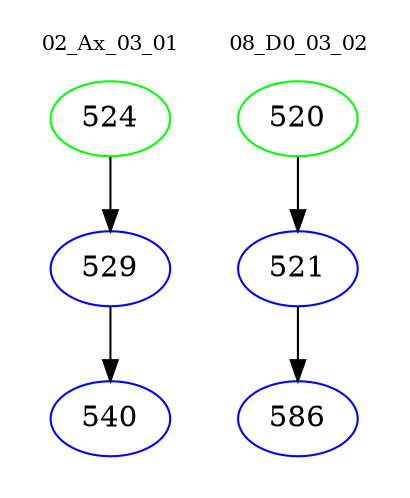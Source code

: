 digraph{
subgraph cluster_0 {
color = white
label = "02_Ax_03_01";
fontsize=10;
T0_524 [label="524", color="green"]
T0_524 -> T0_529 [color="black"]
T0_529 [label="529", color="blue"]
T0_529 -> T0_540 [color="black"]
T0_540 [label="540", color="blue"]
}
subgraph cluster_1 {
color = white
label = "08_D0_03_02";
fontsize=10;
T1_520 [label="520", color="green"]
T1_520 -> T1_521 [color="black"]
T1_521 [label="521", color="blue"]
T1_521 -> T1_586 [color="black"]
T1_586 [label="586", color="blue"]
}
}
